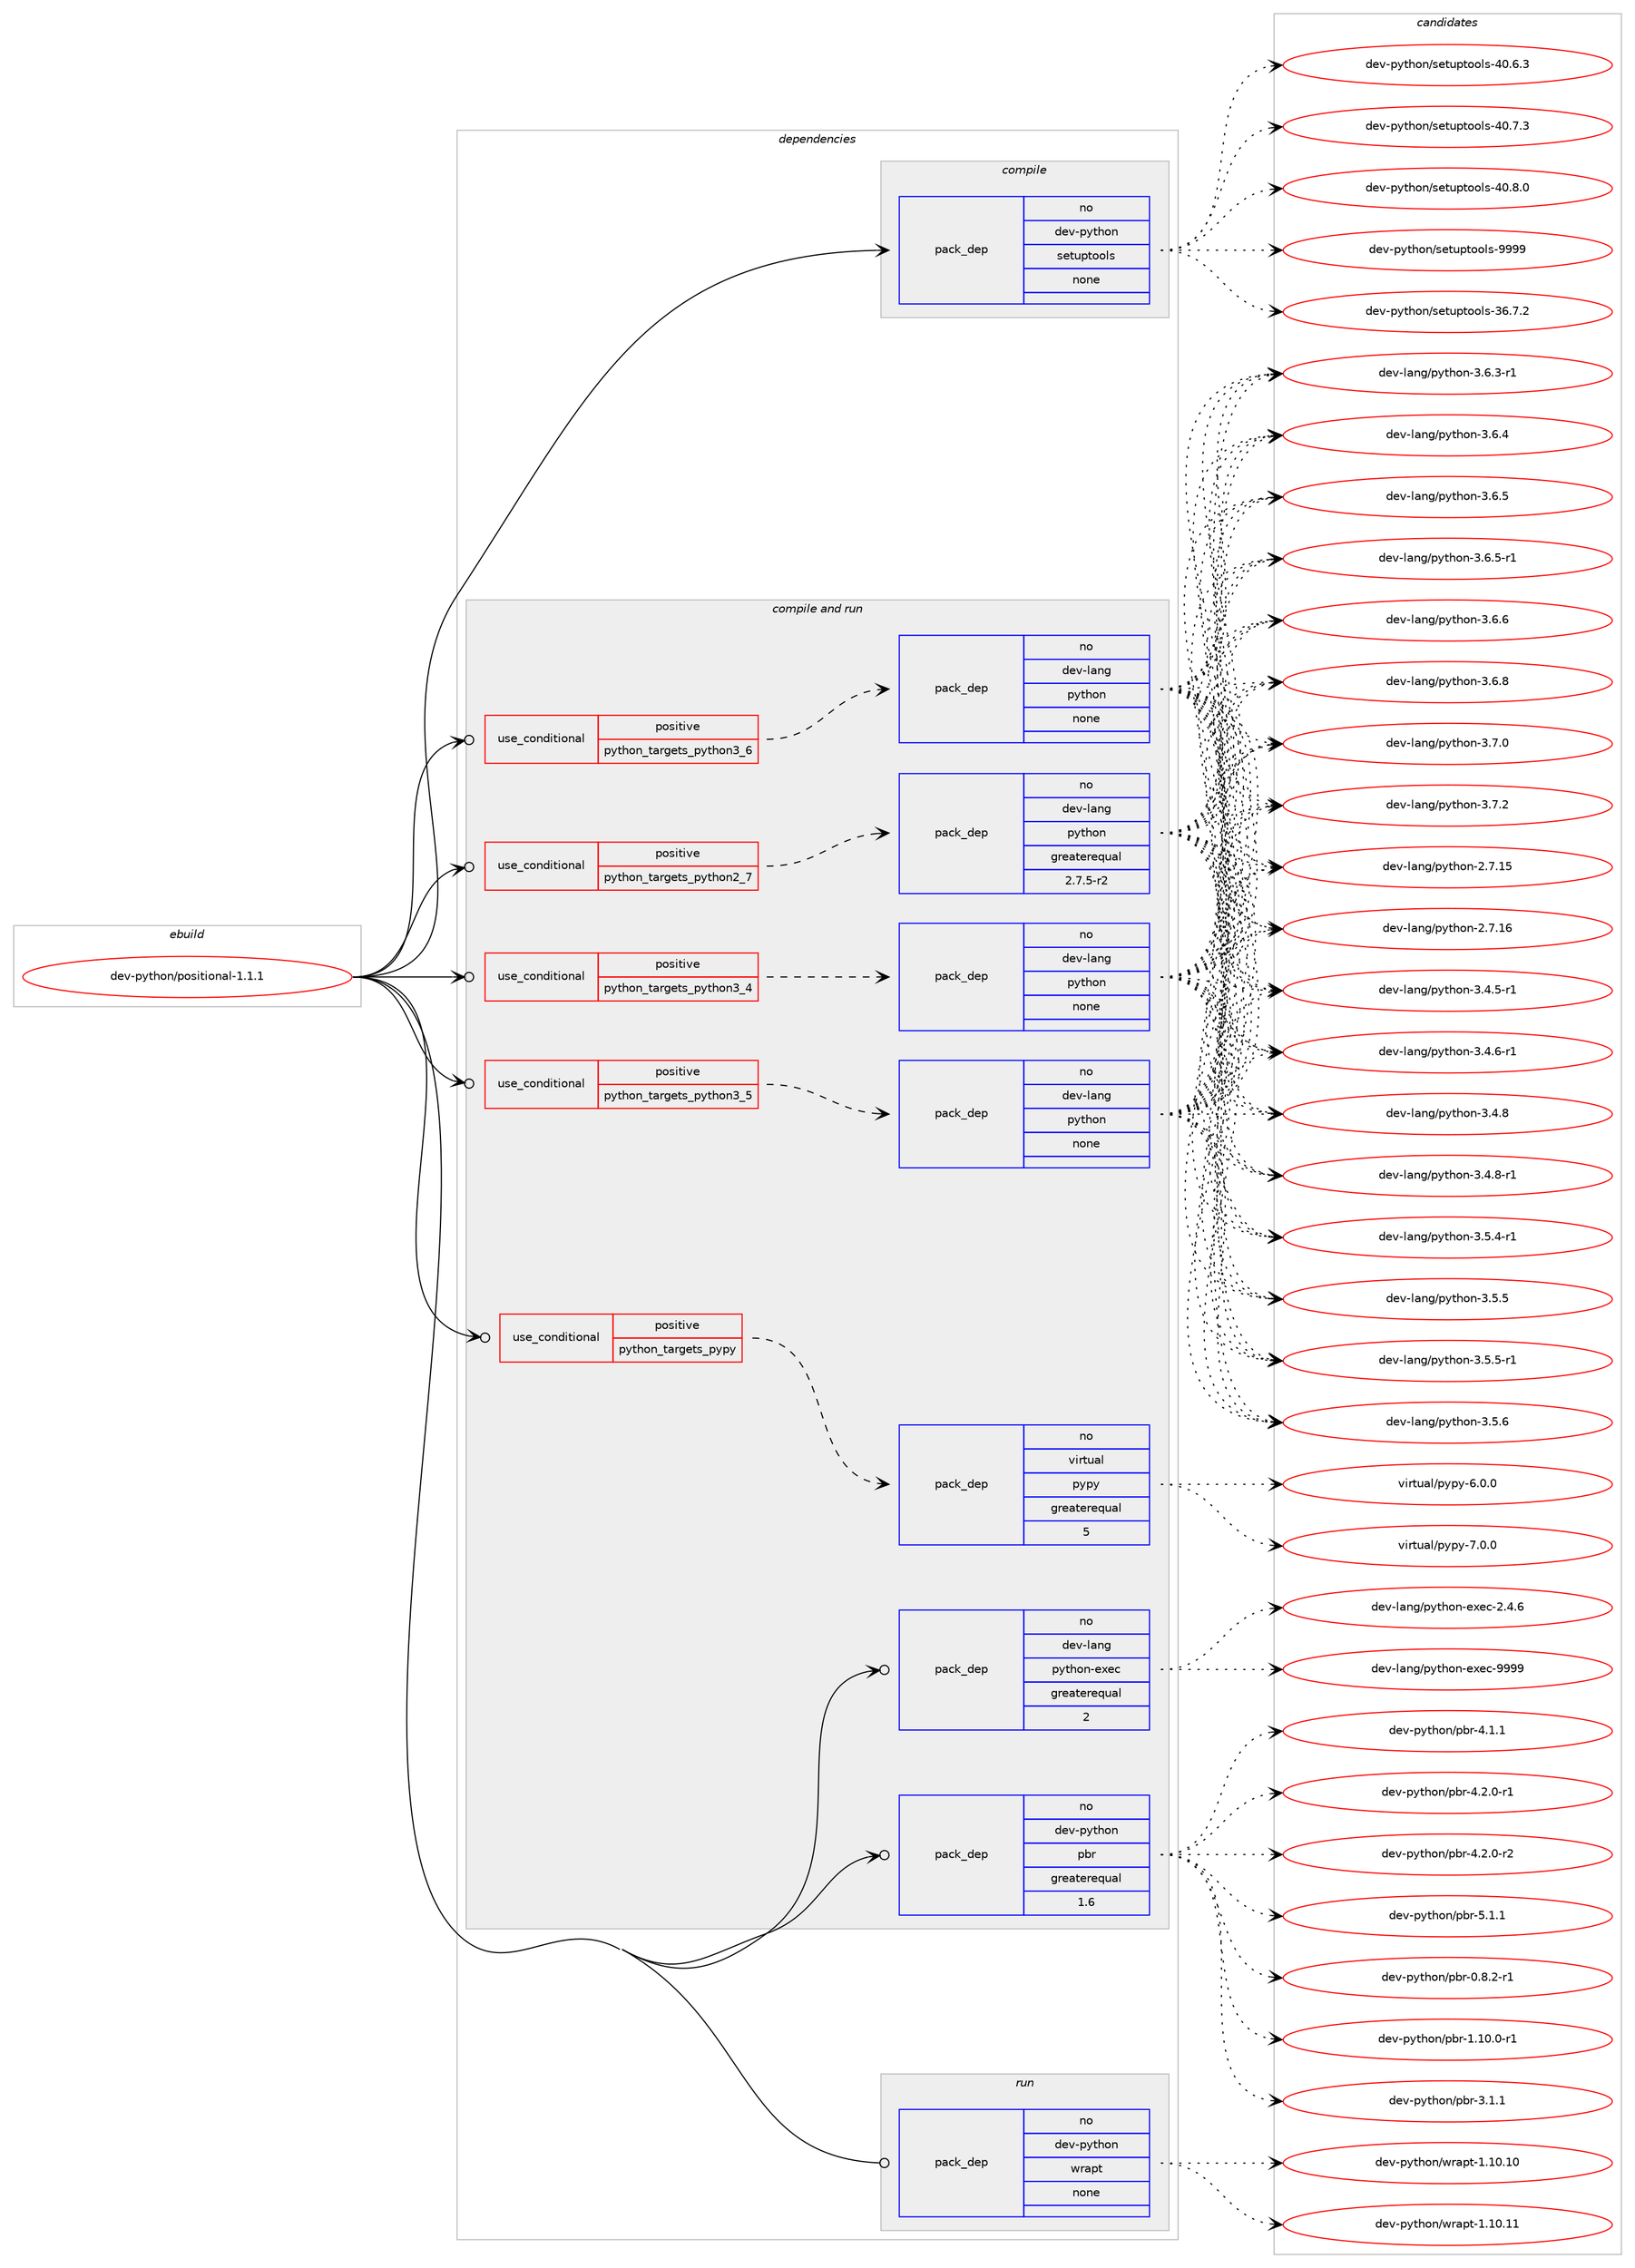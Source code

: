 digraph prolog {

# *************
# Graph options
# *************

newrank=true;
concentrate=true;
compound=true;
graph [rankdir=LR,fontname=Helvetica,fontsize=10,ranksep=1.5];#, ranksep=2.5, nodesep=0.2];
edge  [arrowhead=vee];
node  [fontname=Helvetica,fontsize=10];

# **********
# The ebuild
# **********

subgraph cluster_leftcol {
color=gray;
rank=same;
label=<<i>ebuild</i>>;
id [label="dev-python/positional-1.1.1", color=red, width=4, href="../dev-python/positional-1.1.1.svg"];
}

# ****************
# The dependencies
# ****************

subgraph cluster_midcol {
color=gray;
label=<<i>dependencies</i>>;
subgraph cluster_compile {
fillcolor="#eeeeee";
style=filled;
label=<<i>compile</i>>;
subgraph pack1023234 {
dependency1426275 [label=<<TABLE BORDER="0" CELLBORDER="1" CELLSPACING="0" CELLPADDING="4" WIDTH="220"><TR><TD ROWSPAN="6" CELLPADDING="30">pack_dep</TD></TR><TR><TD WIDTH="110">no</TD></TR><TR><TD>dev-python</TD></TR><TR><TD>setuptools</TD></TR><TR><TD>none</TD></TR><TR><TD></TD></TR></TABLE>>, shape=none, color=blue];
}
id:e -> dependency1426275:w [weight=20,style="solid",arrowhead="vee"];
}
subgraph cluster_compileandrun {
fillcolor="#eeeeee";
style=filled;
label=<<i>compile and run</i>>;
subgraph cond379731 {
dependency1426276 [label=<<TABLE BORDER="0" CELLBORDER="1" CELLSPACING="0" CELLPADDING="4"><TR><TD ROWSPAN="3" CELLPADDING="10">use_conditional</TD></TR><TR><TD>positive</TD></TR><TR><TD>python_targets_pypy</TD></TR></TABLE>>, shape=none, color=red];
subgraph pack1023235 {
dependency1426277 [label=<<TABLE BORDER="0" CELLBORDER="1" CELLSPACING="0" CELLPADDING="4" WIDTH="220"><TR><TD ROWSPAN="6" CELLPADDING="30">pack_dep</TD></TR><TR><TD WIDTH="110">no</TD></TR><TR><TD>virtual</TD></TR><TR><TD>pypy</TD></TR><TR><TD>greaterequal</TD></TR><TR><TD>5</TD></TR></TABLE>>, shape=none, color=blue];
}
dependency1426276:e -> dependency1426277:w [weight=20,style="dashed",arrowhead="vee"];
}
id:e -> dependency1426276:w [weight=20,style="solid",arrowhead="odotvee"];
subgraph cond379732 {
dependency1426278 [label=<<TABLE BORDER="0" CELLBORDER="1" CELLSPACING="0" CELLPADDING="4"><TR><TD ROWSPAN="3" CELLPADDING="10">use_conditional</TD></TR><TR><TD>positive</TD></TR><TR><TD>python_targets_python2_7</TD></TR></TABLE>>, shape=none, color=red];
subgraph pack1023236 {
dependency1426279 [label=<<TABLE BORDER="0" CELLBORDER="1" CELLSPACING="0" CELLPADDING="4" WIDTH="220"><TR><TD ROWSPAN="6" CELLPADDING="30">pack_dep</TD></TR><TR><TD WIDTH="110">no</TD></TR><TR><TD>dev-lang</TD></TR><TR><TD>python</TD></TR><TR><TD>greaterequal</TD></TR><TR><TD>2.7.5-r2</TD></TR></TABLE>>, shape=none, color=blue];
}
dependency1426278:e -> dependency1426279:w [weight=20,style="dashed",arrowhead="vee"];
}
id:e -> dependency1426278:w [weight=20,style="solid",arrowhead="odotvee"];
subgraph cond379733 {
dependency1426280 [label=<<TABLE BORDER="0" CELLBORDER="1" CELLSPACING="0" CELLPADDING="4"><TR><TD ROWSPAN="3" CELLPADDING="10">use_conditional</TD></TR><TR><TD>positive</TD></TR><TR><TD>python_targets_python3_4</TD></TR></TABLE>>, shape=none, color=red];
subgraph pack1023237 {
dependency1426281 [label=<<TABLE BORDER="0" CELLBORDER="1" CELLSPACING="0" CELLPADDING="4" WIDTH="220"><TR><TD ROWSPAN="6" CELLPADDING="30">pack_dep</TD></TR><TR><TD WIDTH="110">no</TD></TR><TR><TD>dev-lang</TD></TR><TR><TD>python</TD></TR><TR><TD>none</TD></TR><TR><TD></TD></TR></TABLE>>, shape=none, color=blue];
}
dependency1426280:e -> dependency1426281:w [weight=20,style="dashed",arrowhead="vee"];
}
id:e -> dependency1426280:w [weight=20,style="solid",arrowhead="odotvee"];
subgraph cond379734 {
dependency1426282 [label=<<TABLE BORDER="0" CELLBORDER="1" CELLSPACING="0" CELLPADDING="4"><TR><TD ROWSPAN="3" CELLPADDING="10">use_conditional</TD></TR><TR><TD>positive</TD></TR><TR><TD>python_targets_python3_5</TD></TR></TABLE>>, shape=none, color=red];
subgraph pack1023238 {
dependency1426283 [label=<<TABLE BORDER="0" CELLBORDER="1" CELLSPACING="0" CELLPADDING="4" WIDTH="220"><TR><TD ROWSPAN="6" CELLPADDING="30">pack_dep</TD></TR><TR><TD WIDTH="110">no</TD></TR><TR><TD>dev-lang</TD></TR><TR><TD>python</TD></TR><TR><TD>none</TD></TR><TR><TD></TD></TR></TABLE>>, shape=none, color=blue];
}
dependency1426282:e -> dependency1426283:w [weight=20,style="dashed",arrowhead="vee"];
}
id:e -> dependency1426282:w [weight=20,style="solid",arrowhead="odotvee"];
subgraph cond379735 {
dependency1426284 [label=<<TABLE BORDER="0" CELLBORDER="1" CELLSPACING="0" CELLPADDING="4"><TR><TD ROWSPAN="3" CELLPADDING="10">use_conditional</TD></TR><TR><TD>positive</TD></TR><TR><TD>python_targets_python3_6</TD></TR></TABLE>>, shape=none, color=red];
subgraph pack1023239 {
dependency1426285 [label=<<TABLE BORDER="0" CELLBORDER="1" CELLSPACING="0" CELLPADDING="4" WIDTH="220"><TR><TD ROWSPAN="6" CELLPADDING="30">pack_dep</TD></TR><TR><TD WIDTH="110">no</TD></TR><TR><TD>dev-lang</TD></TR><TR><TD>python</TD></TR><TR><TD>none</TD></TR><TR><TD></TD></TR></TABLE>>, shape=none, color=blue];
}
dependency1426284:e -> dependency1426285:w [weight=20,style="dashed",arrowhead="vee"];
}
id:e -> dependency1426284:w [weight=20,style="solid",arrowhead="odotvee"];
subgraph pack1023240 {
dependency1426286 [label=<<TABLE BORDER="0" CELLBORDER="1" CELLSPACING="0" CELLPADDING="4" WIDTH="220"><TR><TD ROWSPAN="6" CELLPADDING="30">pack_dep</TD></TR><TR><TD WIDTH="110">no</TD></TR><TR><TD>dev-lang</TD></TR><TR><TD>python-exec</TD></TR><TR><TD>greaterequal</TD></TR><TR><TD>2</TD></TR></TABLE>>, shape=none, color=blue];
}
id:e -> dependency1426286:w [weight=20,style="solid",arrowhead="odotvee"];
subgraph pack1023241 {
dependency1426287 [label=<<TABLE BORDER="0" CELLBORDER="1" CELLSPACING="0" CELLPADDING="4" WIDTH="220"><TR><TD ROWSPAN="6" CELLPADDING="30">pack_dep</TD></TR><TR><TD WIDTH="110">no</TD></TR><TR><TD>dev-python</TD></TR><TR><TD>pbr</TD></TR><TR><TD>greaterequal</TD></TR><TR><TD>1.6</TD></TR></TABLE>>, shape=none, color=blue];
}
id:e -> dependency1426287:w [weight=20,style="solid",arrowhead="odotvee"];
}
subgraph cluster_run {
fillcolor="#eeeeee";
style=filled;
label=<<i>run</i>>;
subgraph pack1023242 {
dependency1426288 [label=<<TABLE BORDER="0" CELLBORDER="1" CELLSPACING="0" CELLPADDING="4" WIDTH="220"><TR><TD ROWSPAN="6" CELLPADDING="30">pack_dep</TD></TR><TR><TD WIDTH="110">no</TD></TR><TR><TD>dev-python</TD></TR><TR><TD>wrapt</TD></TR><TR><TD>none</TD></TR><TR><TD></TD></TR></TABLE>>, shape=none, color=blue];
}
id:e -> dependency1426288:w [weight=20,style="solid",arrowhead="odot"];
}
}

# **************
# The candidates
# **************

subgraph cluster_choices {
rank=same;
color=gray;
label=<<i>candidates</i>>;

subgraph choice1023234 {
color=black;
nodesep=1;
choice100101118451121211161041111104711510111611711211611111110811545515446554650 [label="dev-python/setuptools-36.7.2", color=red, width=4,href="../dev-python/setuptools-36.7.2.svg"];
choice100101118451121211161041111104711510111611711211611111110811545524846544651 [label="dev-python/setuptools-40.6.3", color=red, width=4,href="../dev-python/setuptools-40.6.3.svg"];
choice100101118451121211161041111104711510111611711211611111110811545524846554651 [label="dev-python/setuptools-40.7.3", color=red, width=4,href="../dev-python/setuptools-40.7.3.svg"];
choice100101118451121211161041111104711510111611711211611111110811545524846564648 [label="dev-python/setuptools-40.8.0", color=red, width=4,href="../dev-python/setuptools-40.8.0.svg"];
choice10010111845112121116104111110471151011161171121161111111081154557575757 [label="dev-python/setuptools-9999", color=red, width=4,href="../dev-python/setuptools-9999.svg"];
dependency1426275:e -> choice100101118451121211161041111104711510111611711211611111110811545515446554650:w [style=dotted,weight="100"];
dependency1426275:e -> choice100101118451121211161041111104711510111611711211611111110811545524846544651:w [style=dotted,weight="100"];
dependency1426275:e -> choice100101118451121211161041111104711510111611711211611111110811545524846554651:w [style=dotted,weight="100"];
dependency1426275:e -> choice100101118451121211161041111104711510111611711211611111110811545524846564648:w [style=dotted,weight="100"];
dependency1426275:e -> choice10010111845112121116104111110471151011161171121161111111081154557575757:w [style=dotted,weight="100"];
}
subgraph choice1023235 {
color=black;
nodesep=1;
choice1181051141161179710847112121112121455446484648 [label="virtual/pypy-6.0.0", color=red, width=4,href="../virtual/pypy-6.0.0.svg"];
choice1181051141161179710847112121112121455546484648 [label="virtual/pypy-7.0.0", color=red, width=4,href="../virtual/pypy-7.0.0.svg"];
dependency1426277:e -> choice1181051141161179710847112121112121455446484648:w [style=dotted,weight="100"];
dependency1426277:e -> choice1181051141161179710847112121112121455546484648:w [style=dotted,weight="100"];
}
subgraph choice1023236 {
color=black;
nodesep=1;
choice10010111845108971101034711212111610411111045504655464953 [label="dev-lang/python-2.7.15", color=red, width=4,href="../dev-lang/python-2.7.15.svg"];
choice10010111845108971101034711212111610411111045504655464954 [label="dev-lang/python-2.7.16", color=red, width=4,href="../dev-lang/python-2.7.16.svg"];
choice1001011184510897110103471121211161041111104551465246534511449 [label="dev-lang/python-3.4.5-r1", color=red, width=4,href="../dev-lang/python-3.4.5-r1.svg"];
choice1001011184510897110103471121211161041111104551465246544511449 [label="dev-lang/python-3.4.6-r1", color=red, width=4,href="../dev-lang/python-3.4.6-r1.svg"];
choice100101118451089711010347112121116104111110455146524656 [label="dev-lang/python-3.4.8", color=red, width=4,href="../dev-lang/python-3.4.8.svg"];
choice1001011184510897110103471121211161041111104551465246564511449 [label="dev-lang/python-3.4.8-r1", color=red, width=4,href="../dev-lang/python-3.4.8-r1.svg"];
choice1001011184510897110103471121211161041111104551465346524511449 [label="dev-lang/python-3.5.4-r1", color=red, width=4,href="../dev-lang/python-3.5.4-r1.svg"];
choice100101118451089711010347112121116104111110455146534653 [label="dev-lang/python-3.5.5", color=red, width=4,href="../dev-lang/python-3.5.5.svg"];
choice1001011184510897110103471121211161041111104551465346534511449 [label="dev-lang/python-3.5.5-r1", color=red, width=4,href="../dev-lang/python-3.5.5-r1.svg"];
choice100101118451089711010347112121116104111110455146534654 [label="dev-lang/python-3.5.6", color=red, width=4,href="../dev-lang/python-3.5.6.svg"];
choice1001011184510897110103471121211161041111104551465446514511449 [label="dev-lang/python-3.6.3-r1", color=red, width=4,href="../dev-lang/python-3.6.3-r1.svg"];
choice100101118451089711010347112121116104111110455146544652 [label="dev-lang/python-3.6.4", color=red, width=4,href="../dev-lang/python-3.6.4.svg"];
choice100101118451089711010347112121116104111110455146544653 [label="dev-lang/python-3.6.5", color=red, width=4,href="../dev-lang/python-3.6.5.svg"];
choice1001011184510897110103471121211161041111104551465446534511449 [label="dev-lang/python-3.6.5-r1", color=red, width=4,href="../dev-lang/python-3.6.5-r1.svg"];
choice100101118451089711010347112121116104111110455146544654 [label="dev-lang/python-3.6.6", color=red, width=4,href="../dev-lang/python-3.6.6.svg"];
choice100101118451089711010347112121116104111110455146544656 [label="dev-lang/python-3.6.8", color=red, width=4,href="../dev-lang/python-3.6.8.svg"];
choice100101118451089711010347112121116104111110455146554648 [label="dev-lang/python-3.7.0", color=red, width=4,href="../dev-lang/python-3.7.0.svg"];
choice100101118451089711010347112121116104111110455146554650 [label="dev-lang/python-3.7.2", color=red, width=4,href="../dev-lang/python-3.7.2.svg"];
dependency1426279:e -> choice10010111845108971101034711212111610411111045504655464953:w [style=dotted,weight="100"];
dependency1426279:e -> choice10010111845108971101034711212111610411111045504655464954:w [style=dotted,weight="100"];
dependency1426279:e -> choice1001011184510897110103471121211161041111104551465246534511449:w [style=dotted,weight="100"];
dependency1426279:e -> choice1001011184510897110103471121211161041111104551465246544511449:w [style=dotted,weight="100"];
dependency1426279:e -> choice100101118451089711010347112121116104111110455146524656:w [style=dotted,weight="100"];
dependency1426279:e -> choice1001011184510897110103471121211161041111104551465246564511449:w [style=dotted,weight="100"];
dependency1426279:e -> choice1001011184510897110103471121211161041111104551465346524511449:w [style=dotted,weight="100"];
dependency1426279:e -> choice100101118451089711010347112121116104111110455146534653:w [style=dotted,weight="100"];
dependency1426279:e -> choice1001011184510897110103471121211161041111104551465346534511449:w [style=dotted,weight="100"];
dependency1426279:e -> choice100101118451089711010347112121116104111110455146534654:w [style=dotted,weight="100"];
dependency1426279:e -> choice1001011184510897110103471121211161041111104551465446514511449:w [style=dotted,weight="100"];
dependency1426279:e -> choice100101118451089711010347112121116104111110455146544652:w [style=dotted,weight="100"];
dependency1426279:e -> choice100101118451089711010347112121116104111110455146544653:w [style=dotted,weight="100"];
dependency1426279:e -> choice1001011184510897110103471121211161041111104551465446534511449:w [style=dotted,weight="100"];
dependency1426279:e -> choice100101118451089711010347112121116104111110455146544654:w [style=dotted,weight="100"];
dependency1426279:e -> choice100101118451089711010347112121116104111110455146544656:w [style=dotted,weight="100"];
dependency1426279:e -> choice100101118451089711010347112121116104111110455146554648:w [style=dotted,weight="100"];
dependency1426279:e -> choice100101118451089711010347112121116104111110455146554650:w [style=dotted,weight="100"];
}
subgraph choice1023237 {
color=black;
nodesep=1;
choice10010111845108971101034711212111610411111045504655464953 [label="dev-lang/python-2.7.15", color=red, width=4,href="../dev-lang/python-2.7.15.svg"];
choice10010111845108971101034711212111610411111045504655464954 [label="dev-lang/python-2.7.16", color=red, width=4,href="../dev-lang/python-2.7.16.svg"];
choice1001011184510897110103471121211161041111104551465246534511449 [label="dev-lang/python-3.4.5-r1", color=red, width=4,href="../dev-lang/python-3.4.5-r1.svg"];
choice1001011184510897110103471121211161041111104551465246544511449 [label="dev-lang/python-3.4.6-r1", color=red, width=4,href="../dev-lang/python-3.4.6-r1.svg"];
choice100101118451089711010347112121116104111110455146524656 [label="dev-lang/python-3.4.8", color=red, width=4,href="../dev-lang/python-3.4.8.svg"];
choice1001011184510897110103471121211161041111104551465246564511449 [label="dev-lang/python-3.4.8-r1", color=red, width=4,href="../dev-lang/python-3.4.8-r1.svg"];
choice1001011184510897110103471121211161041111104551465346524511449 [label="dev-lang/python-3.5.4-r1", color=red, width=4,href="../dev-lang/python-3.5.4-r1.svg"];
choice100101118451089711010347112121116104111110455146534653 [label="dev-lang/python-3.5.5", color=red, width=4,href="../dev-lang/python-3.5.5.svg"];
choice1001011184510897110103471121211161041111104551465346534511449 [label="dev-lang/python-3.5.5-r1", color=red, width=4,href="../dev-lang/python-3.5.5-r1.svg"];
choice100101118451089711010347112121116104111110455146534654 [label="dev-lang/python-3.5.6", color=red, width=4,href="../dev-lang/python-3.5.6.svg"];
choice1001011184510897110103471121211161041111104551465446514511449 [label="dev-lang/python-3.6.3-r1", color=red, width=4,href="../dev-lang/python-3.6.3-r1.svg"];
choice100101118451089711010347112121116104111110455146544652 [label="dev-lang/python-3.6.4", color=red, width=4,href="../dev-lang/python-3.6.4.svg"];
choice100101118451089711010347112121116104111110455146544653 [label="dev-lang/python-3.6.5", color=red, width=4,href="../dev-lang/python-3.6.5.svg"];
choice1001011184510897110103471121211161041111104551465446534511449 [label="dev-lang/python-3.6.5-r1", color=red, width=4,href="../dev-lang/python-3.6.5-r1.svg"];
choice100101118451089711010347112121116104111110455146544654 [label="dev-lang/python-3.6.6", color=red, width=4,href="../dev-lang/python-3.6.6.svg"];
choice100101118451089711010347112121116104111110455146544656 [label="dev-lang/python-3.6.8", color=red, width=4,href="../dev-lang/python-3.6.8.svg"];
choice100101118451089711010347112121116104111110455146554648 [label="dev-lang/python-3.7.0", color=red, width=4,href="../dev-lang/python-3.7.0.svg"];
choice100101118451089711010347112121116104111110455146554650 [label="dev-lang/python-3.7.2", color=red, width=4,href="../dev-lang/python-3.7.2.svg"];
dependency1426281:e -> choice10010111845108971101034711212111610411111045504655464953:w [style=dotted,weight="100"];
dependency1426281:e -> choice10010111845108971101034711212111610411111045504655464954:w [style=dotted,weight="100"];
dependency1426281:e -> choice1001011184510897110103471121211161041111104551465246534511449:w [style=dotted,weight="100"];
dependency1426281:e -> choice1001011184510897110103471121211161041111104551465246544511449:w [style=dotted,weight="100"];
dependency1426281:e -> choice100101118451089711010347112121116104111110455146524656:w [style=dotted,weight="100"];
dependency1426281:e -> choice1001011184510897110103471121211161041111104551465246564511449:w [style=dotted,weight="100"];
dependency1426281:e -> choice1001011184510897110103471121211161041111104551465346524511449:w [style=dotted,weight="100"];
dependency1426281:e -> choice100101118451089711010347112121116104111110455146534653:w [style=dotted,weight="100"];
dependency1426281:e -> choice1001011184510897110103471121211161041111104551465346534511449:w [style=dotted,weight="100"];
dependency1426281:e -> choice100101118451089711010347112121116104111110455146534654:w [style=dotted,weight="100"];
dependency1426281:e -> choice1001011184510897110103471121211161041111104551465446514511449:w [style=dotted,weight="100"];
dependency1426281:e -> choice100101118451089711010347112121116104111110455146544652:w [style=dotted,weight="100"];
dependency1426281:e -> choice100101118451089711010347112121116104111110455146544653:w [style=dotted,weight="100"];
dependency1426281:e -> choice1001011184510897110103471121211161041111104551465446534511449:w [style=dotted,weight="100"];
dependency1426281:e -> choice100101118451089711010347112121116104111110455146544654:w [style=dotted,weight="100"];
dependency1426281:e -> choice100101118451089711010347112121116104111110455146544656:w [style=dotted,weight="100"];
dependency1426281:e -> choice100101118451089711010347112121116104111110455146554648:w [style=dotted,weight="100"];
dependency1426281:e -> choice100101118451089711010347112121116104111110455146554650:w [style=dotted,weight="100"];
}
subgraph choice1023238 {
color=black;
nodesep=1;
choice10010111845108971101034711212111610411111045504655464953 [label="dev-lang/python-2.7.15", color=red, width=4,href="../dev-lang/python-2.7.15.svg"];
choice10010111845108971101034711212111610411111045504655464954 [label="dev-lang/python-2.7.16", color=red, width=4,href="../dev-lang/python-2.7.16.svg"];
choice1001011184510897110103471121211161041111104551465246534511449 [label="dev-lang/python-3.4.5-r1", color=red, width=4,href="../dev-lang/python-3.4.5-r1.svg"];
choice1001011184510897110103471121211161041111104551465246544511449 [label="dev-lang/python-3.4.6-r1", color=red, width=4,href="../dev-lang/python-3.4.6-r1.svg"];
choice100101118451089711010347112121116104111110455146524656 [label="dev-lang/python-3.4.8", color=red, width=4,href="../dev-lang/python-3.4.8.svg"];
choice1001011184510897110103471121211161041111104551465246564511449 [label="dev-lang/python-3.4.8-r1", color=red, width=4,href="../dev-lang/python-3.4.8-r1.svg"];
choice1001011184510897110103471121211161041111104551465346524511449 [label="dev-lang/python-3.5.4-r1", color=red, width=4,href="../dev-lang/python-3.5.4-r1.svg"];
choice100101118451089711010347112121116104111110455146534653 [label="dev-lang/python-3.5.5", color=red, width=4,href="../dev-lang/python-3.5.5.svg"];
choice1001011184510897110103471121211161041111104551465346534511449 [label="dev-lang/python-3.5.5-r1", color=red, width=4,href="../dev-lang/python-3.5.5-r1.svg"];
choice100101118451089711010347112121116104111110455146534654 [label="dev-lang/python-3.5.6", color=red, width=4,href="../dev-lang/python-3.5.6.svg"];
choice1001011184510897110103471121211161041111104551465446514511449 [label="dev-lang/python-3.6.3-r1", color=red, width=4,href="../dev-lang/python-3.6.3-r1.svg"];
choice100101118451089711010347112121116104111110455146544652 [label="dev-lang/python-3.6.4", color=red, width=4,href="../dev-lang/python-3.6.4.svg"];
choice100101118451089711010347112121116104111110455146544653 [label="dev-lang/python-3.6.5", color=red, width=4,href="../dev-lang/python-3.6.5.svg"];
choice1001011184510897110103471121211161041111104551465446534511449 [label="dev-lang/python-3.6.5-r1", color=red, width=4,href="../dev-lang/python-3.6.5-r1.svg"];
choice100101118451089711010347112121116104111110455146544654 [label="dev-lang/python-3.6.6", color=red, width=4,href="../dev-lang/python-3.6.6.svg"];
choice100101118451089711010347112121116104111110455146544656 [label="dev-lang/python-3.6.8", color=red, width=4,href="../dev-lang/python-3.6.8.svg"];
choice100101118451089711010347112121116104111110455146554648 [label="dev-lang/python-3.7.0", color=red, width=4,href="../dev-lang/python-3.7.0.svg"];
choice100101118451089711010347112121116104111110455146554650 [label="dev-lang/python-3.7.2", color=red, width=4,href="../dev-lang/python-3.7.2.svg"];
dependency1426283:e -> choice10010111845108971101034711212111610411111045504655464953:w [style=dotted,weight="100"];
dependency1426283:e -> choice10010111845108971101034711212111610411111045504655464954:w [style=dotted,weight="100"];
dependency1426283:e -> choice1001011184510897110103471121211161041111104551465246534511449:w [style=dotted,weight="100"];
dependency1426283:e -> choice1001011184510897110103471121211161041111104551465246544511449:w [style=dotted,weight="100"];
dependency1426283:e -> choice100101118451089711010347112121116104111110455146524656:w [style=dotted,weight="100"];
dependency1426283:e -> choice1001011184510897110103471121211161041111104551465246564511449:w [style=dotted,weight="100"];
dependency1426283:e -> choice1001011184510897110103471121211161041111104551465346524511449:w [style=dotted,weight="100"];
dependency1426283:e -> choice100101118451089711010347112121116104111110455146534653:w [style=dotted,weight="100"];
dependency1426283:e -> choice1001011184510897110103471121211161041111104551465346534511449:w [style=dotted,weight="100"];
dependency1426283:e -> choice100101118451089711010347112121116104111110455146534654:w [style=dotted,weight="100"];
dependency1426283:e -> choice1001011184510897110103471121211161041111104551465446514511449:w [style=dotted,weight="100"];
dependency1426283:e -> choice100101118451089711010347112121116104111110455146544652:w [style=dotted,weight="100"];
dependency1426283:e -> choice100101118451089711010347112121116104111110455146544653:w [style=dotted,weight="100"];
dependency1426283:e -> choice1001011184510897110103471121211161041111104551465446534511449:w [style=dotted,weight="100"];
dependency1426283:e -> choice100101118451089711010347112121116104111110455146544654:w [style=dotted,weight="100"];
dependency1426283:e -> choice100101118451089711010347112121116104111110455146544656:w [style=dotted,weight="100"];
dependency1426283:e -> choice100101118451089711010347112121116104111110455146554648:w [style=dotted,weight="100"];
dependency1426283:e -> choice100101118451089711010347112121116104111110455146554650:w [style=dotted,weight="100"];
}
subgraph choice1023239 {
color=black;
nodesep=1;
choice10010111845108971101034711212111610411111045504655464953 [label="dev-lang/python-2.7.15", color=red, width=4,href="../dev-lang/python-2.7.15.svg"];
choice10010111845108971101034711212111610411111045504655464954 [label="dev-lang/python-2.7.16", color=red, width=4,href="../dev-lang/python-2.7.16.svg"];
choice1001011184510897110103471121211161041111104551465246534511449 [label="dev-lang/python-3.4.5-r1", color=red, width=4,href="../dev-lang/python-3.4.5-r1.svg"];
choice1001011184510897110103471121211161041111104551465246544511449 [label="dev-lang/python-3.4.6-r1", color=red, width=4,href="../dev-lang/python-3.4.6-r1.svg"];
choice100101118451089711010347112121116104111110455146524656 [label="dev-lang/python-3.4.8", color=red, width=4,href="../dev-lang/python-3.4.8.svg"];
choice1001011184510897110103471121211161041111104551465246564511449 [label="dev-lang/python-3.4.8-r1", color=red, width=4,href="../dev-lang/python-3.4.8-r1.svg"];
choice1001011184510897110103471121211161041111104551465346524511449 [label="dev-lang/python-3.5.4-r1", color=red, width=4,href="../dev-lang/python-3.5.4-r1.svg"];
choice100101118451089711010347112121116104111110455146534653 [label="dev-lang/python-3.5.5", color=red, width=4,href="../dev-lang/python-3.5.5.svg"];
choice1001011184510897110103471121211161041111104551465346534511449 [label="dev-lang/python-3.5.5-r1", color=red, width=4,href="../dev-lang/python-3.5.5-r1.svg"];
choice100101118451089711010347112121116104111110455146534654 [label="dev-lang/python-3.5.6", color=red, width=4,href="../dev-lang/python-3.5.6.svg"];
choice1001011184510897110103471121211161041111104551465446514511449 [label="dev-lang/python-3.6.3-r1", color=red, width=4,href="../dev-lang/python-3.6.3-r1.svg"];
choice100101118451089711010347112121116104111110455146544652 [label="dev-lang/python-3.6.4", color=red, width=4,href="../dev-lang/python-3.6.4.svg"];
choice100101118451089711010347112121116104111110455146544653 [label="dev-lang/python-3.6.5", color=red, width=4,href="../dev-lang/python-3.6.5.svg"];
choice1001011184510897110103471121211161041111104551465446534511449 [label="dev-lang/python-3.6.5-r1", color=red, width=4,href="../dev-lang/python-3.6.5-r1.svg"];
choice100101118451089711010347112121116104111110455146544654 [label="dev-lang/python-3.6.6", color=red, width=4,href="../dev-lang/python-3.6.6.svg"];
choice100101118451089711010347112121116104111110455146544656 [label="dev-lang/python-3.6.8", color=red, width=4,href="../dev-lang/python-3.6.8.svg"];
choice100101118451089711010347112121116104111110455146554648 [label="dev-lang/python-3.7.0", color=red, width=4,href="../dev-lang/python-3.7.0.svg"];
choice100101118451089711010347112121116104111110455146554650 [label="dev-lang/python-3.7.2", color=red, width=4,href="../dev-lang/python-3.7.2.svg"];
dependency1426285:e -> choice10010111845108971101034711212111610411111045504655464953:w [style=dotted,weight="100"];
dependency1426285:e -> choice10010111845108971101034711212111610411111045504655464954:w [style=dotted,weight="100"];
dependency1426285:e -> choice1001011184510897110103471121211161041111104551465246534511449:w [style=dotted,weight="100"];
dependency1426285:e -> choice1001011184510897110103471121211161041111104551465246544511449:w [style=dotted,weight="100"];
dependency1426285:e -> choice100101118451089711010347112121116104111110455146524656:w [style=dotted,weight="100"];
dependency1426285:e -> choice1001011184510897110103471121211161041111104551465246564511449:w [style=dotted,weight="100"];
dependency1426285:e -> choice1001011184510897110103471121211161041111104551465346524511449:w [style=dotted,weight="100"];
dependency1426285:e -> choice100101118451089711010347112121116104111110455146534653:w [style=dotted,weight="100"];
dependency1426285:e -> choice1001011184510897110103471121211161041111104551465346534511449:w [style=dotted,weight="100"];
dependency1426285:e -> choice100101118451089711010347112121116104111110455146534654:w [style=dotted,weight="100"];
dependency1426285:e -> choice1001011184510897110103471121211161041111104551465446514511449:w [style=dotted,weight="100"];
dependency1426285:e -> choice100101118451089711010347112121116104111110455146544652:w [style=dotted,weight="100"];
dependency1426285:e -> choice100101118451089711010347112121116104111110455146544653:w [style=dotted,weight="100"];
dependency1426285:e -> choice1001011184510897110103471121211161041111104551465446534511449:w [style=dotted,weight="100"];
dependency1426285:e -> choice100101118451089711010347112121116104111110455146544654:w [style=dotted,weight="100"];
dependency1426285:e -> choice100101118451089711010347112121116104111110455146544656:w [style=dotted,weight="100"];
dependency1426285:e -> choice100101118451089711010347112121116104111110455146554648:w [style=dotted,weight="100"];
dependency1426285:e -> choice100101118451089711010347112121116104111110455146554650:w [style=dotted,weight="100"];
}
subgraph choice1023240 {
color=black;
nodesep=1;
choice1001011184510897110103471121211161041111104510112010199455046524654 [label="dev-lang/python-exec-2.4.6", color=red, width=4,href="../dev-lang/python-exec-2.4.6.svg"];
choice10010111845108971101034711212111610411111045101120101994557575757 [label="dev-lang/python-exec-9999", color=red, width=4,href="../dev-lang/python-exec-9999.svg"];
dependency1426286:e -> choice1001011184510897110103471121211161041111104510112010199455046524654:w [style=dotted,weight="100"];
dependency1426286:e -> choice10010111845108971101034711212111610411111045101120101994557575757:w [style=dotted,weight="100"];
}
subgraph choice1023241 {
color=black;
nodesep=1;
choice1001011184511212111610411111047112981144548465646504511449 [label="dev-python/pbr-0.8.2-r1", color=red, width=4,href="../dev-python/pbr-0.8.2-r1.svg"];
choice100101118451121211161041111104711298114454946494846484511449 [label="dev-python/pbr-1.10.0-r1", color=red, width=4,href="../dev-python/pbr-1.10.0-r1.svg"];
choice100101118451121211161041111104711298114455146494649 [label="dev-python/pbr-3.1.1", color=red, width=4,href="../dev-python/pbr-3.1.1.svg"];
choice100101118451121211161041111104711298114455246494649 [label="dev-python/pbr-4.1.1", color=red, width=4,href="../dev-python/pbr-4.1.1.svg"];
choice1001011184511212111610411111047112981144552465046484511449 [label="dev-python/pbr-4.2.0-r1", color=red, width=4,href="../dev-python/pbr-4.2.0-r1.svg"];
choice1001011184511212111610411111047112981144552465046484511450 [label="dev-python/pbr-4.2.0-r2", color=red, width=4,href="../dev-python/pbr-4.2.0-r2.svg"];
choice100101118451121211161041111104711298114455346494649 [label="dev-python/pbr-5.1.1", color=red, width=4,href="../dev-python/pbr-5.1.1.svg"];
dependency1426287:e -> choice1001011184511212111610411111047112981144548465646504511449:w [style=dotted,weight="100"];
dependency1426287:e -> choice100101118451121211161041111104711298114454946494846484511449:w [style=dotted,weight="100"];
dependency1426287:e -> choice100101118451121211161041111104711298114455146494649:w [style=dotted,weight="100"];
dependency1426287:e -> choice100101118451121211161041111104711298114455246494649:w [style=dotted,weight="100"];
dependency1426287:e -> choice1001011184511212111610411111047112981144552465046484511449:w [style=dotted,weight="100"];
dependency1426287:e -> choice1001011184511212111610411111047112981144552465046484511450:w [style=dotted,weight="100"];
dependency1426287:e -> choice100101118451121211161041111104711298114455346494649:w [style=dotted,weight="100"];
}
subgraph choice1023242 {
color=black;
nodesep=1;
choice1001011184511212111610411111047119114971121164549464948464948 [label="dev-python/wrapt-1.10.10", color=red, width=4,href="../dev-python/wrapt-1.10.10.svg"];
choice1001011184511212111610411111047119114971121164549464948464949 [label="dev-python/wrapt-1.10.11", color=red, width=4,href="../dev-python/wrapt-1.10.11.svg"];
dependency1426288:e -> choice1001011184511212111610411111047119114971121164549464948464948:w [style=dotted,weight="100"];
dependency1426288:e -> choice1001011184511212111610411111047119114971121164549464948464949:w [style=dotted,weight="100"];
}
}

}
